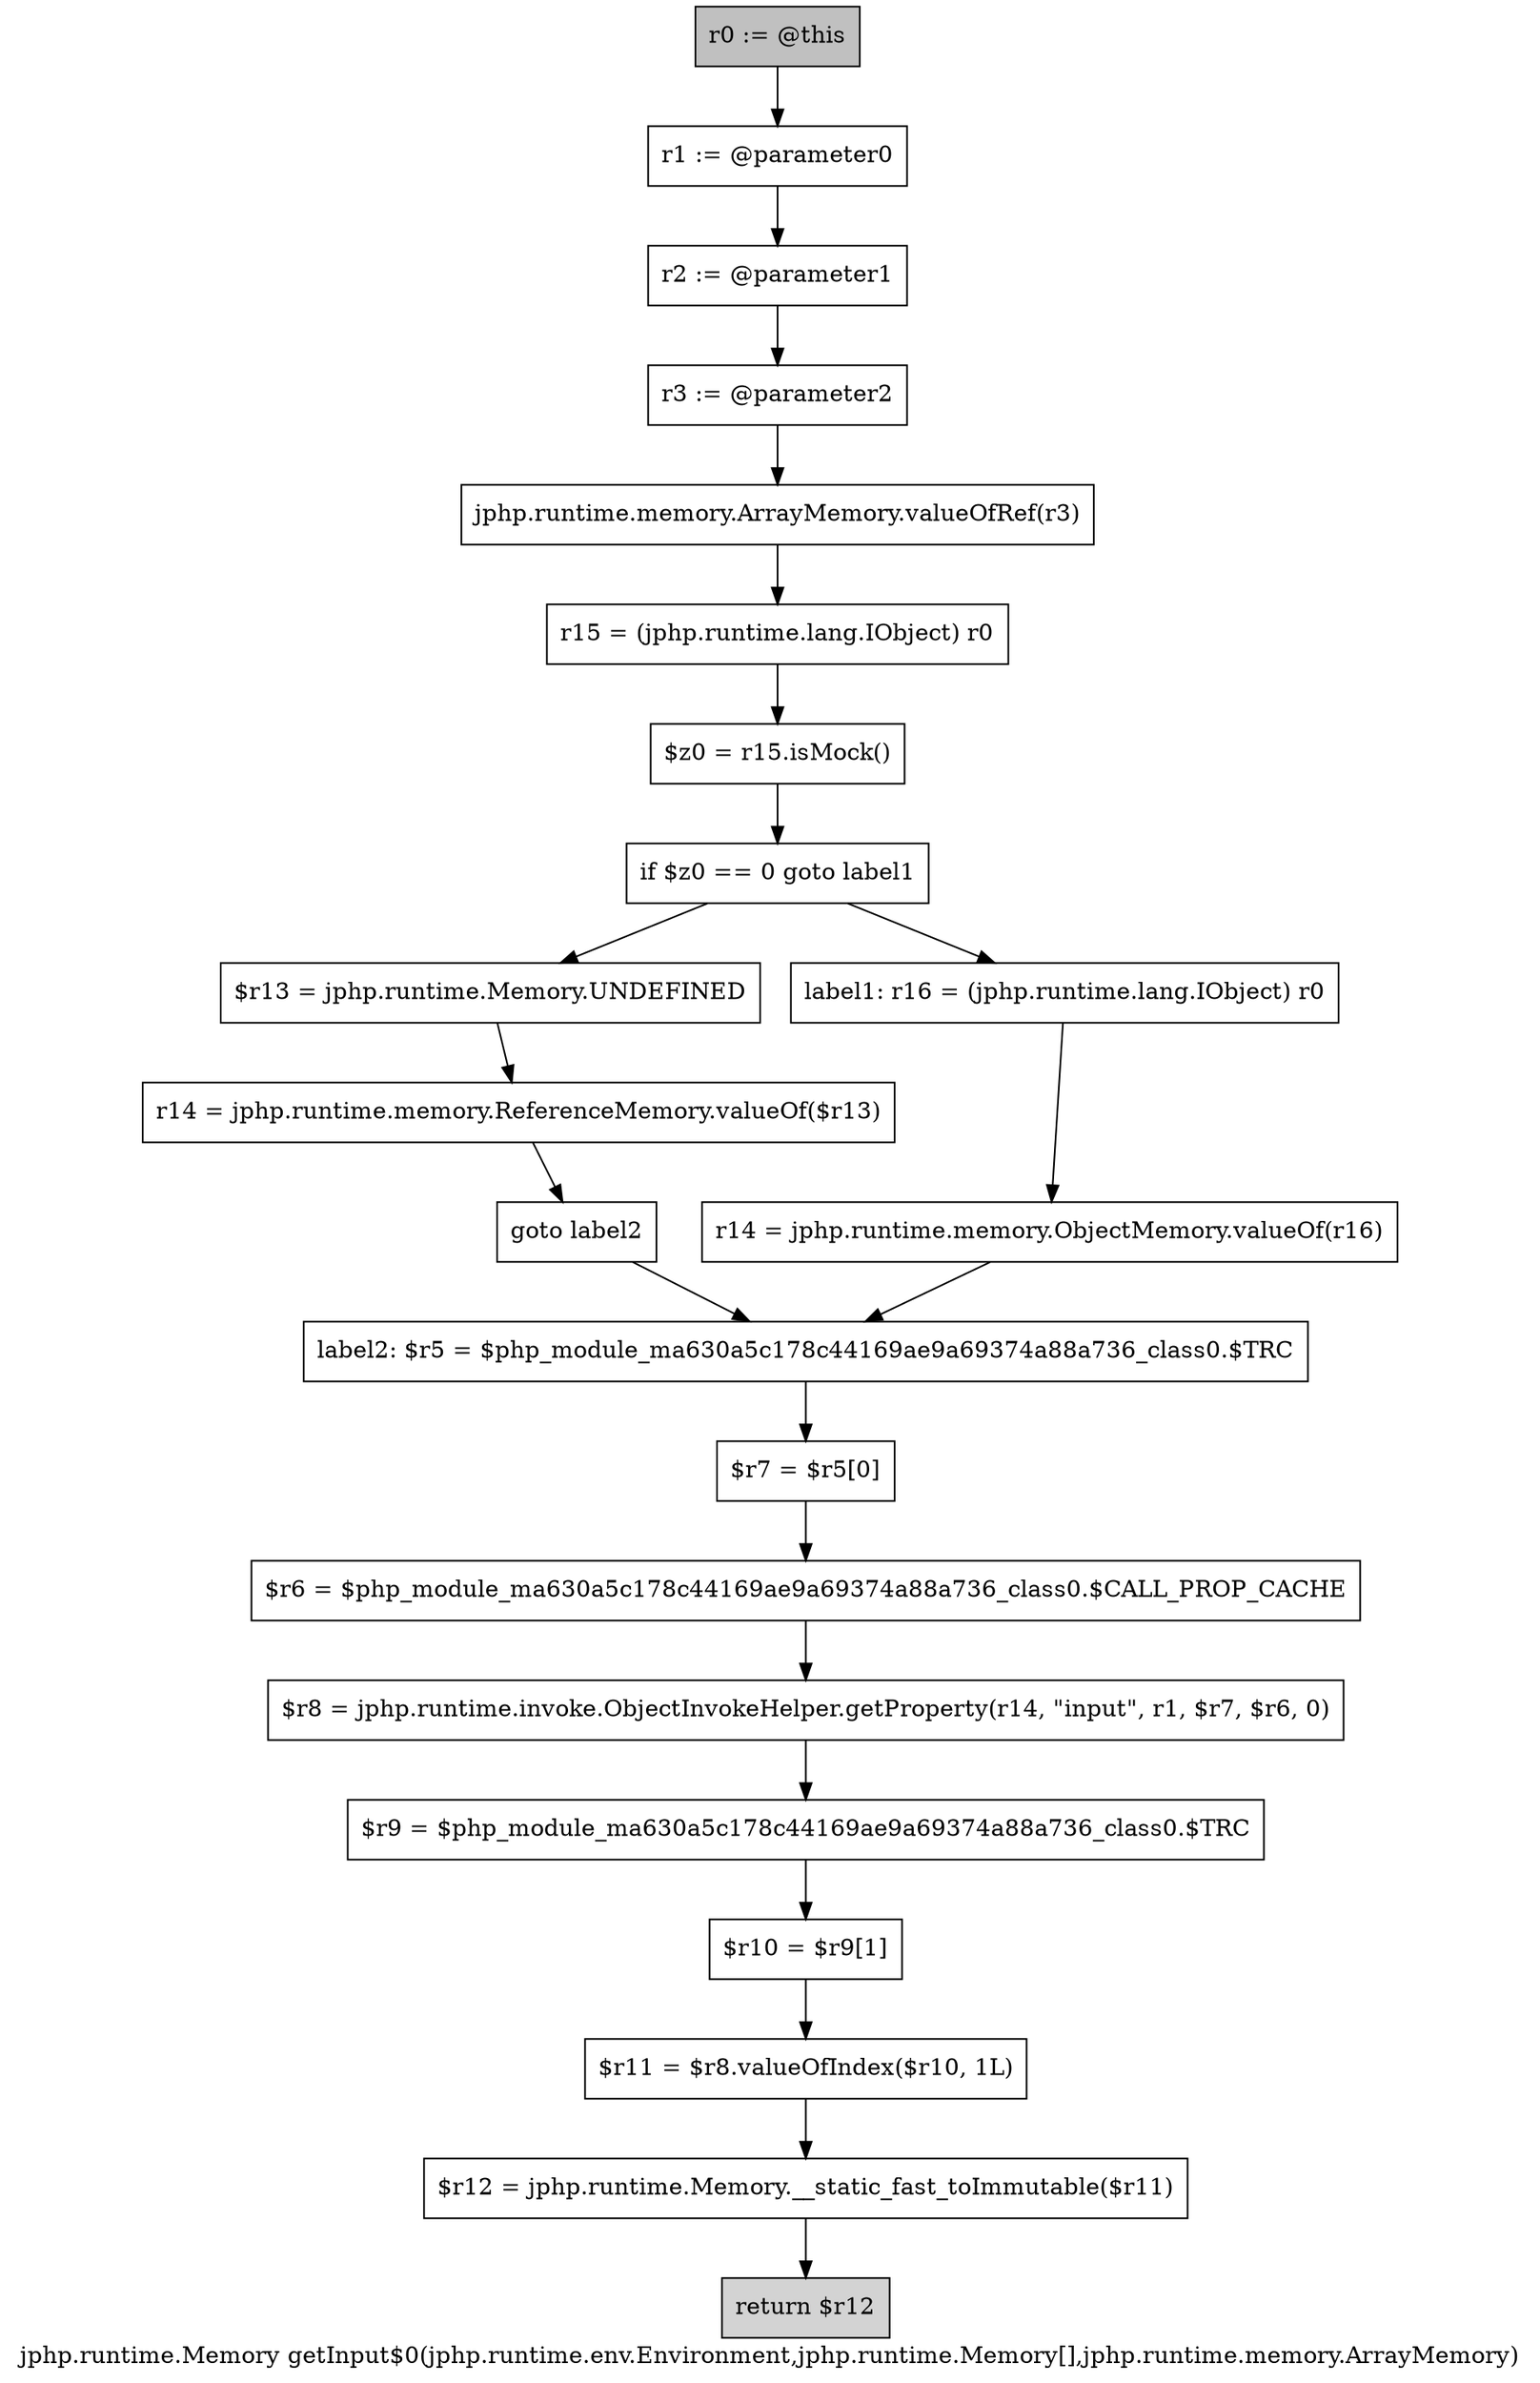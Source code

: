 digraph "jphp.runtime.Memory getInput$0(jphp.runtime.env.Environment,jphp.runtime.Memory[],jphp.runtime.memory.ArrayMemory)" {
    label="jphp.runtime.Memory getInput$0(jphp.runtime.env.Environment,jphp.runtime.Memory[],jphp.runtime.memory.ArrayMemory)";
    node [shape=box];
    "0" [style=filled,fillcolor=gray,label="r0 := @this",];
    "1" [label="r1 := @parameter0",];
    "0"->"1";
    "2" [label="r2 := @parameter1",];
    "1"->"2";
    "3" [label="r3 := @parameter2",];
    "2"->"3";
    "4" [label="jphp.runtime.memory.ArrayMemory.valueOfRef(r3)",];
    "3"->"4";
    "5" [label="r15 = (jphp.runtime.lang.IObject) r0",];
    "4"->"5";
    "6" [label="$z0 = r15.isMock()",];
    "5"->"6";
    "7" [label="if $z0 == 0 goto label1",];
    "6"->"7";
    "8" [label="$r13 = jphp.runtime.Memory.UNDEFINED",];
    "7"->"8";
    "11" [label="label1: r16 = (jphp.runtime.lang.IObject) r0",];
    "7"->"11";
    "9" [label="r14 = jphp.runtime.memory.ReferenceMemory.valueOf($r13)",];
    "8"->"9";
    "10" [label="goto label2",];
    "9"->"10";
    "13" [label="label2: $r5 = $php_module_ma630a5c178c44169ae9a69374a88a736_class0.$TRC",];
    "10"->"13";
    "12" [label="r14 = jphp.runtime.memory.ObjectMemory.valueOf(r16)",];
    "11"->"12";
    "12"->"13";
    "14" [label="$r7 = $r5[0]",];
    "13"->"14";
    "15" [label="$r6 = $php_module_ma630a5c178c44169ae9a69374a88a736_class0.$CALL_PROP_CACHE",];
    "14"->"15";
    "16" [label="$r8 = jphp.runtime.invoke.ObjectInvokeHelper.getProperty(r14, \"input\", r1, $r7, $r6, 0)",];
    "15"->"16";
    "17" [label="$r9 = $php_module_ma630a5c178c44169ae9a69374a88a736_class0.$TRC",];
    "16"->"17";
    "18" [label="$r10 = $r9[1]",];
    "17"->"18";
    "19" [label="$r11 = $r8.valueOfIndex($r10, 1L)",];
    "18"->"19";
    "20" [label="$r12 = jphp.runtime.Memory.__static_fast_toImmutable($r11)",];
    "19"->"20";
    "21" [style=filled,fillcolor=lightgray,label="return $r12",];
    "20"->"21";
}
